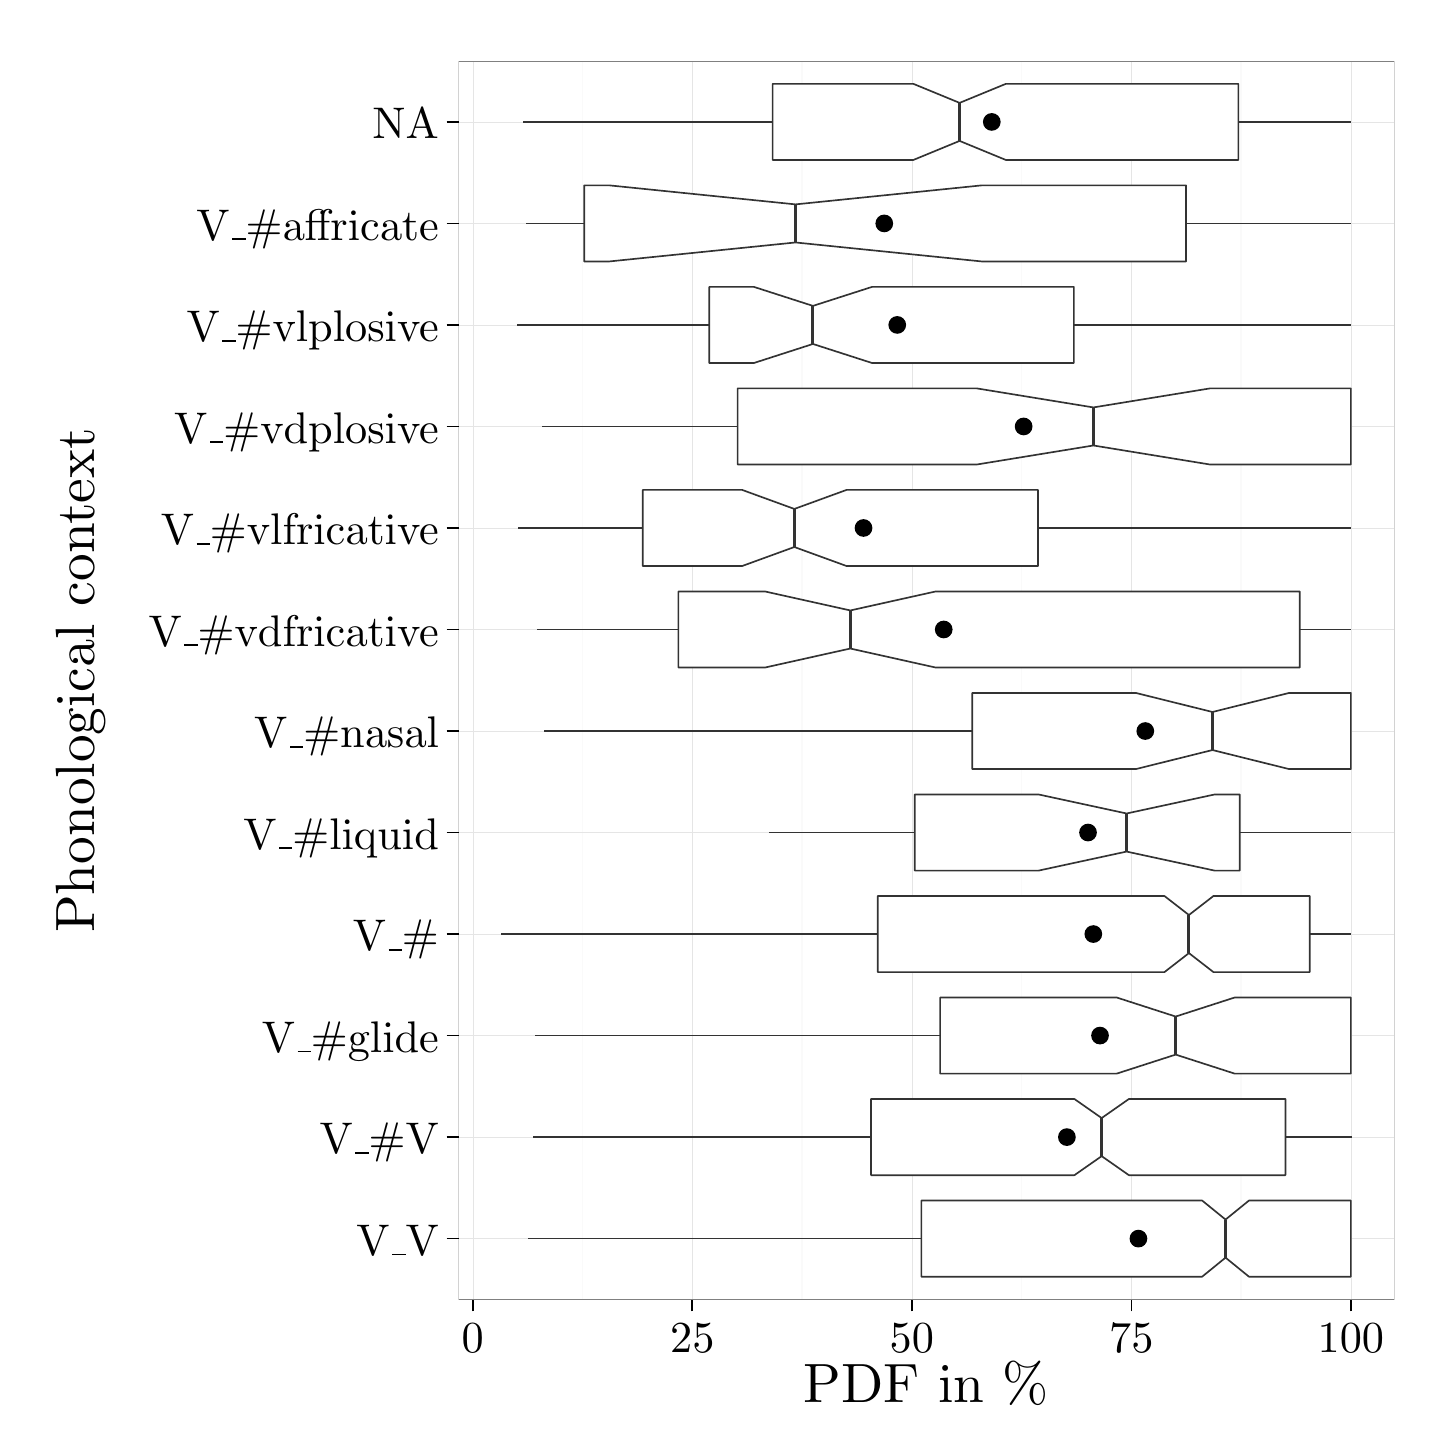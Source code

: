 % Created by tikzDevice version 0.8.1 on 2016-02-09 02:17:13
% !TEX encoding = UTF-8 Unicode
\begin{tikzpicture}[x=1pt,y=1pt]
\definecolor{fillColor}{RGB}{255,255,255}
\path[use as bounding box,fill=fillColor,fill opacity=0.00] (0,0) rectangle (505.89,505.89);
\begin{scope}
\path[clip] (  0.00,  0.00) rectangle (505.89,505.89);
\definecolor{drawColor}{RGB}{255,255,255}
\definecolor{fillColor}{RGB}{255,255,255}

\path[draw=drawColor,line width= 0.6pt,line join=round,line cap=round,fill=fillColor] (  0.00, -0.00) rectangle (505.89,505.89);
\end{scope}
\begin{scope}
\path[clip] (155.70, 46.31) rectangle (493.85,493.84);
\definecolor{fillColor}{RGB}{255,255,255}

\path[fill=fillColor] (155.70, 46.31) rectangle (493.85,493.84);
\definecolor{drawColor}{gray}{0.98}

\path[draw=drawColor,line width= 0.6pt,line join=round] (200.51, 46.31) --
	(200.51,493.84);

\path[draw=drawColor,line width= 0.6pt,line join=round] (279.83, 46.31) --
	(279.83,493.84);

\path[draw=drawColor,line width= 0.6pt,line join=round] (359.15, 46.31) --
	(359.15,493.84);

\path[draw=drawColor,line width= 0.6pt,line join=round] (438.47, 46.31) --
	(438.47,493.84);
\definecolor{drawColor}{gray}{0.90}

\path[draw=drawColor,line width= 0.2pt,line join=round] (155.70, 68.32) --
	(493.85, 68.32);

\path[draw=drawColor,line width= 0.2pt,line join=round] (155.70,105.00) --
	(493.85,105.00);

\path[draw=drawColor,line width= 0.2pt,line join=round] (155.70,141.68) --
	(493.85,141.68);

\path[draw=drawColor,line width= 0.2pt,line join=round] (155.70,178.37) --
	(493.85,178.37);

\path[draw=drawColor,line width= 0.2pt,line join=round] (155.70,215.05) --
	(493.85,215.05);

\path[draw=drawColor,line width= 0.2pt,line join=round] (155.70,251.73) --
	(493.85,251.73);

\path[draw=drawColor,line width= 0.2pt,line join=round] (155.70,288.42) --
	(493.85,288.42);

\path[draw=drawColor,line width= 0.2pt,line join=round] (155.70,325.10) --
	(493.85,325.10);

\path[draw=drawColor,line width= 0.2pt,line join=round] (155.70,361.78) --
	(493.85,361.78);

\path[draw=drawColor,line width= 0.2pt,line join=round] (155.70,398.47) --
	(493.85,398.47);

\path[draw=drawColor,line width= 0.2pt,line join=round] (155.70,435.15) --
	(493.85,435.15);

\path[draw=drawColor,line width= 0.2pt,line join=round] (155.70,471.83) --
	(493.85,471.83);

\path[draw=drawColor,line width= 0.2pt,line join=round] (160.85, 46.31) --
	(160.85,493.84);

\path[draw=drawColor,line width= 0.2pt,line join=round] (240.17, 46.31) --
	(240.17,493.84);

\path[draw=drawColor,line width= 0.2pt,line join=round] (319.49, 46.31) --
	(319.49,493.84);

\path[draw=drawColor,line width= 0.2pt,line join=round] (398.81, 46.31) --
	(398.81,493.84);

\path[draw=drawColor,line width= 0.2pt,line join=round] (478.13, 46.31) --
	(478.13,493.84);
\definecolor{drawColor}{gray}{0.20}

\path[draw=drawColor,line width= 0.6pt,line join=round] (478.13, 68.32) -- (478.13, 68.32);

\path[draw=drawColor,line width= 0.6pt,line join=round] (322.95, 68.32) -- (180.74, 68.32);

\path[draw=drawColor,line width= 0.6pt,line join=round,line cap=round,fill=fillColor] (478.13, 54.56) --
	(441.31, 54.56) --
	(432.85, 61.44) --
	(424.39, 54.56) --
	(322.95, 54.56) --
	(322.95, 82.07) --
	(424.39, 82.07) --
	(432.85, 75.20) --
	(441.31, 82.07) --
	(478.13, 82.07) --
	(478.13, 54.56) --
	cycle;

\path[draw=drawColor,line width= 1.1pt,line join=round] (432.85, 61.44) -- (432.85, 75.20);

\path[draw=drawColor,line width= 0.6pt,line join=round] (454.50,105.00) -- (478.47,105.00);

\path[draw=drawColor,line width= 0.6pt,line join=round] (304.74,105.00) -- (182.52,105.00);

\path[draw=drawColor,line width= 0.6pt,line join=round,line cap=round,fill=fillColor] (454.50, 91.24) --
	(397.92, 91.24) --
	(388.08, 98.12) --
	(378.24, 91.24) --
	(304.74, 91.24) --
	(304.74,118.76) --
	(378.24,118.76) --
	(388.08,111.88) --
	(397.92,118.76) --
	(454.50,118.76) --
	(454.50, 91.24) --
	cycle;

\path[draw=drawColor,line width= 1.1pt,line join=round] (388.08, 98.12) -- (388.08,111.88);

\path[draw=drawColor,line width= 0.6pt,line join=round] (478.13,141.68) -- (478.13,141.68);

\path[draw=drawColor,line width= 0.6pt,line join=round] (329.70,141.68) -- (183.50,141.68);

\path[draw=drawColor,line width= 0.6pt,line join=round,line cap=round,fill=fillColor] (478.13,127.93) --
	(436.15,127.93) --
	(414.83,134.81) --
	(393.51,127.93) --
	(329.70,127.93) --
	(329.70,155.44) --
	(393.51,155.44) --
	(414.83,148.56) --
	(436.15,155.44) --
	(478.13,155.44) --
	(478.13,127.93) --
	cycle;

\path[draw=drawColor,line width= 1.1pt,line join=round] (414.83,134.81) -- (414.83,148.56);

\path[draw=drawColor,line width= 0.6pt,line join=round] (463.28,178.37) -- (478.13,178.37);

\path[draw=drawColor,line width= 0.6pt,line join=round] (307.18,178.37) -- (171.07,178.37);

\path[draw=drawColor,line width= 0.6pt,line join=round,line cap=round,fill=fillColor] (463.28,164.61) --
	(428.48,164.61) --
	(419.62,171.49) --
	(410.76,164.61) --
	(307.18,164.61) --
	(307.18,192.12) --
	(410.76,192.12) --
	(419.62,185.25) --
	(428.48,192.12) --
	(463.28,192.12) --
	(463.28,164.61) --
	cycle;

\path[draw=drawColor,line width= 1.1pt,line join=round] (419.62,171.49) -- (419.62,185.25);

\path[draw=drawColor,line width= 0.6pt,line join=round] (437.99,215.05) -- (478.13,215.05);

\path[draw=drawColor,line width= 0.6pt,line join=round] (320.54,215.05) -- (267.87,215.05);

\path[draw=drawColor,line width= 0.6pt,line join=round,line cap=round,fill=fillColor] (437.99,201.29) --
	(428.92,201.29) --
	(397.09,208.17) --
	(365.27,201.29) --
	(320.54,201.29) --
	(320.54,228.81) --
	(365.27,228.81) --
	(397.09,221.93) --
	(428.92,228.81) --
	(437.99,228.81) --
	(437.99,201.29) --
	cycle;

\path[draw=drawColor,line width= 1.1pt,line join=round] (397.09,208.17) -- (397.09,221.93);

\path[draw=drawColor,line width= 0.6pt,line join=round] (478.13,251.73) -- (478.13,251.73);

\path[draw=drawColor,line width= 0.6pt,line join=round] (341.29,251.73) -- (186.65,251.73);

\path[draw=drawColor,line width= 0.6pt,line join=round,line cap=round,fill=fillColor] (478.13,237.98) --
	(455.81,237.98) --
	(428.12,244.86) --
	(400.44,237.98) --
	(341.29,237.98) --
	(341.29,265.49) --
	(400.44,265.49) --
	(428.12,258.61) --
	(455.81,265.49) --
	(478.13,265.49) --
	(478.13,237.98) --
	cycle;

\path[draw=drawColor,line width= 1.1pt,line join=round] (428.12,244.86) -- (428.12,258.61);

\path[draw=drawColor,line width= 0.6pt,line join=round] (459.63,288.42) -- (478.13,288.42);

\path[draw=drawColor,line width= 0.6pt,line join=round] (235.14,288.42) -- (183.95,288.42);

\path[draw=drawColor,line width= 0.6pt,line join=round,line cap=round,fill=fillColor] (459.63,274.66) --
	(328.14,274.66) --
	(297.26,281.54) --
	(266.39,274.66) --
	(235.14,274.66) --
	(235.14,302.17) --
	(266.39,302.17) --
	(297.26,295.30) --
	(328.14,302.17) --
	(459.63,302.17) --
	(459.63,274.66) --
	cycle;

\path[draw=drawColor,line width= 1.1pt,line join=round] (297.26,281.54) -- (297.26,295.30);

\path[draw=drawColor,line width= 0.6pt,line join=round] (365.08,325.10) -- (478.13,325.10);

\path[draw=drawColor,line width= 0.6pt,line join=round] (222.23,325.10) -- (177.22,325.10);

\path[draw=drawColor,line width= 0.6pt,line join=round,line cap=round,fill=fillColor] (365.08,311.35) --
	(295.91,311.35) --
	(277.04,318.22) --
	(258.16,311.35) --
	(222.23,311.35) --
	(222.23,338.86) --
	(258.16,338.86) --
	(277.04,331.98) --
	(295.91,338.86) --
	(365.08,338.86) --
	(365.08,311.35) --
	cycle;

\path[draw=drawColor,line width= 1.1pt,line join=round] (277.04,318.22) -- (277.04,331.98);

\path[draw=drawColor,line width= 0.6pt,line join=round] (478.13,361.78) -- (478.13,361.78);

\path[draw=drawColor,line width= 0.6pt,line join=round] (256.54,361.78) -- (185.98,361.78);

\path[draw=drawColor,line width= 0.6pt,line join=round,line cap=round,fill=fillColor] (478.13,348.03) --
	(427.25,348.03) --
	(385.10,354.91) --
	(342.95,348.03) --
	(256.54,348.03) --
	(256.54,375.54) --
	(342.95,375.54) --
	(385.10,368.66) --
	(427.25,375.54) --
	(478.13,375.54) --
	(478.13,348.03) --
	cycle;

\path[draw=drawColor,line width= 1.1pt,line join=round] (385.10,354.91) -- (385.10,368.66);

\path[draw=drawColor,line width= 0.6pt,line join=round] (378.04,398.47) -- (478.13,398.47);

\path[draw=drawColor,line width= 0.6pt,line join=round] (246.29,398.47) -- (176.87,398.47);

\path[draw=drawColor,line width= 0.6pt,line join=round,line cap=round,fill=fillColor] (378.04,384.71) --
	(305.12,384.71) --
	(283.76,391.59) --
	(262.41,384.71) --
	(246.29,384.71) --
	(246.29,412.22) --
	(262.41,412.22) --
	(283.76,405.35) --
	(305.12,412.22) --
	(378.04,412.22) --
	(378.04,384.71) --
	cycle;

\path[draw=drawColor,line width= 1.1pt,line join=round] (283.76,391.59) -- (283.76,405.35);

\path[draw=drawColor,line width= 0.6pt,line join=round] (418.57,435.15) -- (478.13,435.15);

\path[draw=drawColor,line width= 0.6pt,line join=round] (201.11,435.15) -- (180.11,435.15);

\path[draw=drawColor,line width= 0.6pt,line join=round,line cap=round,fill=fillColor] (418.57,421.40) --
	(344.85,421.40) --
	(277.47,428.27) --
	(210.08,421.40) --
	(201.11,421.40) --
	(201.11,448.91) --
	(210.08,448.91) --
	(277.47,442.03) --
	(344.85,448.91) --
	(418.57,448.91) --
	(418.57,421.40) --
	cycle;

\path[draw=drawColor,line width= 1.1pt,line join=round] (277.47,428.27) -- (277.47,442.03);

\path[draw=drawColor,line width= 0.6pt,line join=round] (437.48,471.83) -- (478.13,471.83);

\path[draw=drawColor,line width= 0.6pt,line join=round] (269.17,471.83) -- (179.16,471.83);

\path[draw=drawColor,line width= 0.6pt,line join=round,line cap=round,fill=fillColor] (437.48,458.08) --
	(353.47,458.08) --
	(336.75,464.96) --
	(320.03,458.08) --
	(269.17,458.08) --
	(269.17,485.59) --
	(320.03,485.59) --
	(336.75,478.71) --
	(353.47,485.59) --
	(437.48,485.59) --
	(437.48,458.08) --
	cycle;

\path[draw=drawColor,line width= 1.1pt,line join=round] (336.75,464.96) -- (336.75,478.71);
\definecolor{fillColor}{RGB}{0,0,0}

\path[fill=fillColor] (401.37, 68.32) circle (  3.20);

\path[fill=fillColor] (314.22,398.47) circle (  3.20);

\path[fill=fillColor] (309.53,435.15) circle (  3.20);

\path[fill=fillColor] (348.38,471.83) circle (  3.20);

\path[fill=fillColor] (375.52,105.00) circle (  3.20);

\path[fill=fillColor] (387.49,141.68) circle (  3.20);

\path[fill=fillColor] (385.07,178.37) circle (  3.20);

\path[fill=fillColor] (383.15,215.05) circle (  3.20);

\path[fill=fillColor] (403.85,251.73) circle (  3.20);

\path[fill=fillColor] (331.01,288.42) circle (  3.20);

\path[fill=fillColor] (302.03,325.10) circle (  3.20);

\path[fill=fillColor] (359.89,361.78) circle (  3.20);
\definecolor{drawColor}{gray}{0.50}

\path[draw=drawColor,line width= 0.6pt,line join=round,line cap=round] (155.70, 46.31) rectangle (493.85,493.84);
\end{scope}
\begin{scope}
\path[clip] (  0.00,  0.00) rectangle (505.89,505.89);
\definecolor{drawColor}{RGB}{0,0,0}

\node[text=drawColor,anchor=base east,inner sep=0pt, outer sep=0pt, scale=  1.60] at (148.58, 62.28) {V{\_{}}V};

\node[text=drawColor,anchor=base east,inner sep=0pt, outer sep=0pt, scale=  1.60] at (148.58, 98.97) {V{\_{}}{\#}V};

\node[text=drawColor,anchor=base east,inner sep=0pt, outer sep=0pt, scale=  1.60] at (148.58,135.65) {V{\_{}}{\#}glide};

\node[text=drawColor,anchor=base east,inner sep=0pt, outer sep=0pt, scale=  1.60] at (148.58,172.33) {V{\_{}}{\#}};

\node[text=drawColor,anchor=base east,inner sep=0pt, outer sep=0pt, scale=  1.60] at (148.58,209.02) {V{\_{}}{\#}liquid};

\node[text=drawColor,anchor=base east,inner sep=0pt, outer sep=0pt, scale=  1.60] at (148.58,245.70) {V{\_{}}{\#}nasal};

\node[text=drawColor,anchor=base east,inner sep=0pt, outer sep=0pt, scale=  1.60] at (148.58,282.38) {V{\_{}}{\#}vdfricative};

\node[text=drawColor,anchor=base east,inner sep=0pt, outer sep=0pt, scale=  1.60] at (148.58,319.07) {V{\_{}}{\#}vlfricative};

\node[text=drawColor,anchor=base east,inner sep=0pt, outer sep=0pt, scale=  1.60] at (148.58,355.75) {V{\_{}}{\#}vdplosive};

\node[text=drawColor,anchor=base east,inner sep=0pt, outer sep=0pt, scale=  1.60] at (148.58,392.43) {V{\_{}}{\#}vlplosive};

\node[text=drawColor,anchor=base east,inner sep=0pt, outer sep=0pt, scale=  1.60] at (148.58,429.12) {V{\_{}}{\#}affricate};

\node[text=drawColor,anchor=base east,inner sep=0pt, outer sep=0pt, scale=  1.60] at (148.58,465.80) {NA};
\end{scope}
\begin{scope}
\path[clip] (  0.00,  0.00) rectangle (505.89,505.89);
\definecolor{drawColor}{RGB}{0,0,0}

\path[draw=drawColor,line width= 0.6pt,line join=round] (151.43, 68.32) --
	(155.70, 68.32);

\path[draw=drawColor,line width= 0.6pt,line join=round] (151.43,105.00) --
	(155.70,105.00);

\path[draw=drawColor,line width= 0.6pt,line join=round] (151.43,141.68) --
	(155.70,141.68);

\path[draw=drawColor,line width= 0.6pt,line join=round] (151.43,178.37) --
	(155.70,178.37);

\path[draw=drawColor,line width= 0.6pt,line join=round] (151.43,215.05) --
	(155.70,215.05);

\path[draw=drawColor,line width= 0.6pt,line join=round] (151.43,251.73) --
	(155.70,251.73);

\path[draw=drawColor,line width= 0.6pt,line join=round] (151.43,288.42) --
	(155.70,288.42);

\path[draw=drawColor,line width= 0.6pt,line join=round] (151.43,325.10) --
	(155.70,325.10);

\path[draw=drawColor,line width= 0.6pt,line join=round] (151.43,361.78) --
	(155.70,361.78);

\path[draw=drawColor,line width= 0.6pt,line join=round] (151.43,398.47) --
	(155.70,398.47);

\path[draw=drawColor,line width= 0.6pt,line join=round] (151.43,435.15) --
	(155.70,435.15);

\path[draw=drawColor,line width= 0.6pt,line join=round] (151.43,471.83) --
	(155.70,471.83);
\end{scope}
\begin{scope}
\path[clip] (  0.00,  0.00) rectangle (505.89,505.89);
\definecolor{drawColor}{RGB}{0,0,0}

\path[draw=drawColor,line width= 0.6pt,line join=round] (160.85, 42.04) --
	(160.85, 46.31);

\path[draw=drawColor,line width= 0.6pt,line join=round] (240.17, 42.04) --
	(240.17, 46.31);

\path[draw=drawColor,line width= 0.6pt,line join=round] (319.49, 42.04) --
	(319.49, 46.31);

\path[draw=drawColor,line width= 0.6pt,line join=round] (398.81, 42.04) --
	(398.81, 46.31);

\path[draw=drawColor,line width= 0.6pt,line join=round] (478.13, 42.04) --
	(478.13, 46.31);
\end{scope}
\begin{scope}
\path[clip] (  0.00,  0.00) rectangle (505.89,505.89);
\definecolor{drawColor}{RGB}{0,0,0}

\node[text=drawColor,anchor=base,inner sep=0pt, outer sep=0pt, scale=  1.60] at (160.85, 27.13) {0};

\node[text=drawColor,anchor=base,inner sep=0pt, outer sep=0pt, scale=  1.60] at (240.17, 27.13) {25};

\node[text=drawColor,anchor=base,inner sep=0pt, outer sep=0pt, scale=  1.60] at (319.49, 27.13) {50};

\node[text=drawColor,anchor=base,inner sep=0pt, outer sep=0pt, scale=  1.60] at (398.81, 27.13) {75};

\node[text=drawColor,anchor=base,inner sep=0pt, outer sep=0pt, scale=  1.60] at (478.13, 27.13) {100};
\end{scope}
\begin{scope}
\path[clip] (  0.00,  0.00) rectangle (505.89,505.89);
\definecolor{drawColor}{RGB}{0,0,0}

\node[text=drawColor,anchor=base,inner sep=0pt, outer sep=0pt, scale=  2.00] at (324.77,  9.03) {PDF in {\%}};
\end{scope}
\begin{scope}
\path[clip] (  0.00,  0.00) rectangle (505.89,505.89);
\definecolor{drawColor}{RGB}{0,0,0}

\node[text=drawColor,rotate= 90.00,anchor=base,inner sep=0pt, outer sep=0pt, scale=  2.00] at ( 24.12,270.08) {Phonological context};
\end{scope}
\end{tikzpicture}
